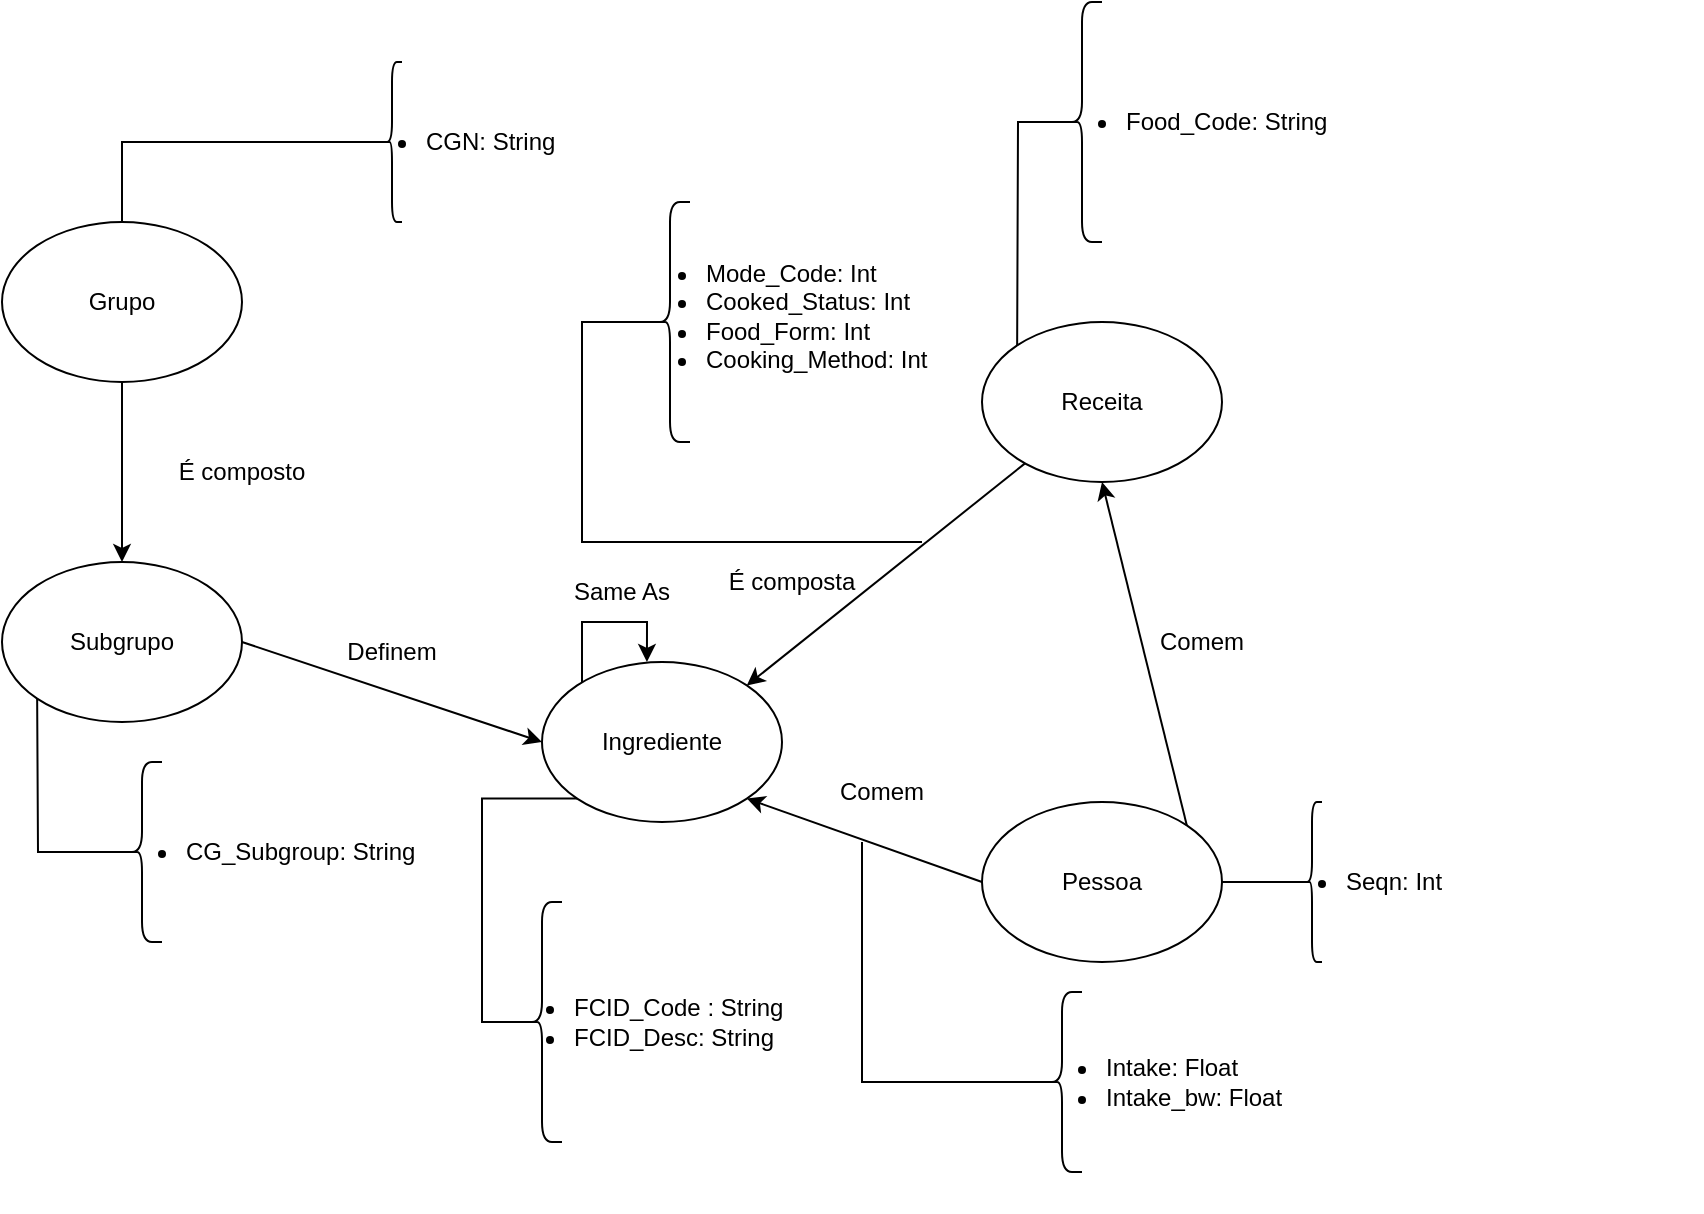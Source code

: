 <mxfile version="21.8.1" type="github">
  <diagram name="Página-1" id="L3vtrpPyamdvoNpXSh7j">
    <mxGraphModel dx="1434" dy="790" grid="1" gridSize="10" guides="1" tooltips="1" connect="1" arrows="1" fold="1" page="1" pageScale="1" pageWidth="827" pageHeight="1169" background="#FFFFFF" math="0" shadow="0">
      <root>
        <mxCell id="0" />
        <mxCell id="1" parent="0" />
        <mxCell id="qqwM5ecI6-oQh79NfHqx-40" style="edgeStyle=orthogonalEdgeStyle;rounded=0;orthogonalLoop=1;jettySize=auto;html=1;exitX=0;exitY=0;exitDx=0;exitDy=0;entryX=0.417;entryY=0;entryDx=0;entryDy=0;entryPerimeter=0;" parent="1" edge="1">
          <mxGeometry relative="1" as="geometry">
            <mxPoint x="392.47" y="330" as="targetPoint" />
            <mxPoint x="360.004" y="341.716" as="sourcePoint" />
            <Array as="points">
              <mxPoint x="360.43" y="310" />
              <mxPoint x="392.43" y="310" />
            </Array>
          </mxGeometry>
        </mxCell>
        <mxCell id="qqwM5ecI6-oQh79NfHqx-1" value="Ingrediente" style="ellipse;whiteSpace=wrap;html=1;" parent="1" vertex="1">
          <mxGeometry x="340" y="330" width="120" height="80" as="geometry" />
        </mxCell>
        <mxCell id="qqwM5ecI6-oQh79NfHqx-2" value="" style="endArrow=classic;html=1;rounded=0;entryX=1;entryY=1;entryDx=0;entryDy=0;exitX=0;exitY=0.5;exitDx=0;exitDy=0;" parent="1" source="qqwM5ecI6-oQh79NfHqx-3" target="qqwM5ecI6-oQh79NfHqx-1" edge="1">
          <mxGeometry width="50" height="50" relative="1" as="geometry">
            <mxPoint x="560" y="440" as="sourcePoint" />
            <mxPoint x="440" y="270" as="targetPoint" />
          </mxGeometry>
        </mxCell>
        <mxCell id="qqwM5ecI6-oQh79NfHqx-3" value="Pessoa" style="ellipse;whiteSpace=wrap;html=1;" parent="1" vertex="1">
          <mxGeometry x="560" y="400" width="120" height="80" as="geometry" />
        </mxCell>
        <mxCell id="qqwM5ecI6-oQh79NfHqx-5" value="Receita" style="ellipse;whiteSpace=wrap;html=1;" parent="1" vertex="1">
          <mxGeometry x="560" y="160" width="120" height="80" as="geometry" />
        </mxCell>
        <mxCell id="qqwM5ecI6-oQh79NfHqx-6" value="" style="endArrow=classic;html=1;rounded=0;entryX=1;entryY=0;entryDx=0;entryDy=0;" parent="1" source="qqwM5ecI6-oQh79NfHqx-5" target="qqwM5ecI6-oQh79NfHqx-1" edge="1">
          <mxGeometry width="50" height="50" relative="1" as="geometry">
            <mxPoint x="390" y="300" as="sourcePoint" />
            <mxPoint x="440" y="250" as="targetPoint" />
          </mxGeometry>
        </mxCell>
        <mxCell id="qqwM5ecI6-oQh79NfHqx-7" value="Grupo" style="ellipse;whiteSpace=wrap;html=1;" parent="1" vertex="1">
          <mxGeometry x="70" y="110" width="120" height="80" as="geometry" />
        </mxCell>
        <mxCell id="qqwM5ecI6-oQh79NfHqx-8" value="" style="endArrow=classic;html=1;rounded=0;exitX=0.5;exitY=1;exitDx=0;exitDy=0;entryX=0.5;entryY=0;entryDx=0;entryDy=0;" parent="1" source="qqwM5ecI6-oQh79NfHqx-7" target="qqwM5ecI6-oQh79NfHqx-9" edge="1">
          <mxGeometry width="50" height="50" relative="1" as="geometry">
            <mxPoint x="390" y="300" as="sourcePoint" />
            <mxPoint x="140" y="280" as="targetPoint" />
          </mxGeometry>
        </mxCell>
        <mxCell id="qqwM5ecI6-oQh79NfHqx-9" value="Subgrupo" style="ellipse;whiteSpace=wrap;html=1;" parent="1" vertex="1">
          <mxGeometry x="70" y="280" width="120" height="80" as="geometry" />
        </mxCell>
        <mxCell id="qqwM5ecI6-oQh79NfHqx-10" value="" style="endArrow=classic;html=1;rounded=0;exitX=1;exitY=0.5;exitDx=0;exitDy=0;entryX=0;entryY=0.5;entryDx=0;entryDy=0;" parent="1" source="qqwM5ecI6-oQh79NfHqx-9" target="qqwM5ecI6-oQh79NfHqx-1" edge="1">
          <mxGeometry width="50" height="50" relative="1" as="geometry">
            <mxPoint x="380" y="300" as="sourcePoint" />
            <mxPoint x="430" y="250" as="targetPoint" />
          </mxGeometry>
        </mxCell>
        <mxCell id="qqwM5ecI6-oQh79NfHqx-11" value="" style="endArrow=classic;html=1;rounded=0;exitX=1;exitY=0;exitDx=0;exitDy=0;entryX=0.5;entryY=1;entryDx=0;entryDy=0;" parent="1" source="qqwM5ecI6-oQh79NfHqx-3" target="qqwM5ecI6-oQh79NfHqx-5" edge="1">
          <mxGeometry width="50" height="50" relative="1" as="geometry">
            <mxPoint x="380" y="300" as="sourcePoint" />
            <mxPoint x="430" y="250" as="targetPoint" />
          </mxGeometry>
        </mxCell>
        <mxCell id="qqwM5ecI6-oQh79NfHqx-12" value="" style="shape=curlyBracket;whiteSpace=wrap;html=1;rounded=1;labelPosition=left;verticalLabelPosition=middle;align=right;verticalAlign=middle;" parent="1" vertex="1">
          <mxGeometry x="260" y="30" width="10" height="80" as="geometry" />
        </mxCell>
        <mxCell id="qqwM5ecI6-oQh79NfHqx-17" value="" style="shape=curlyBracket;whiteSpace=wrap;html=1;rounded=1;labelPosition=left;verticalLabelPosition=middle;align=right;verticalAlign=middle;" parent="1" vertex="1">
          <mxGeometry x="130" y="380" width="20" height="90" as="geometry" />
        </mxCell>
        <mxCell id="6ZdsMNOwNotUYN38wbC4-1" style="rounded=0;orthogonalLoop=1;jettySize=auto;html=1;exitX=0.1;exitY=0.5;exitDx=0;exitDy=0;exitPerimeter=0;strokeColor=default;edgeStyle=orthogonalEdgeStyle;endArrow=none;endFill=0;entryX=0;entryY=1;entryDx=0;entryDy=0;" edge="1" parent="1" source="qqwM5ecI6-oQh79NfHqx-18" target="qqwM5ecI6-oQh79NfHqx-1">
          <mxGeometry relative="1" as="geometry">
            <mxPoint x="310" y="450" as="targetPoint" />
            <Array as="points">
              <mxPoint x="310" y="510" />
              <mxPoint x="310" y="398" />
            </Array>
          </mxGeometry>
        </mxCell>
        <mxCell id="qqwM5ecI6-oQh79NfHqx-18" value="" style="shape=curlyBracket;whiteSpace=wrap;html=1;rounded=1;labelPosition=left;verticalLabelPosition=middle;align=right;verticalAlign=middle;" parent="1" vertex="1">
          <mxGeometry x="330" y="450" width="20" height="120" as="geometry" />
        </mxCell>
        <mxCell id="qqwM5ecI6-oQh79NfHqx-20" value="" style="shape=curlyBracket;whiteSpace=wrap;html=1;rounded=1;labelPosition=left;verticalLabelPosition=middle;align=right;verticalAlign=middle;" parent="1" vertex="1">
          <mxGeometry x="600" width="20" height="120" as="geometry" />
        </mxCell>
        <mxCell id="qqwM5ecI6-oQh79NfHqx-23" value="" style="endArrow=none;html=1;rounded=0;exitX=0;exitY=0;exitDx=0;exitDy=0;entryX=0.1;entryY=0.5;entryDx=0;entryDy=0;entryPerimeter=0;" parent="1" source="qqwM5ecI6-oQh79NfHqx-5" target="qqwM5ecI6-oQh79NfHqx-20" edge="1">
          <mxGeometry width="50" height="50" relative="1" as="geometry">
            <mxPoint x="360" y="320" as="sourcePoint" />
            <mxPoint x="410" y="270" as="targetPoint" />
            <Array as="points">
              <mxPoint x="578" y="60" />
            </Array>
          </mxGeometry>
        </mxCell>
        <mxCell id="qqwM5ecI6-oQh79NfHqx-24" value="" style="endArrow=none;html=1;rounded=0;exitX=0.5;exitY=0;exitDx=0;exitDy=0;entryX=0.1;entryY=0.5;entryDx=0;entryDy=0;entryPerimeter=0;" parent="1" source="qqwM5ecI6-oQh79NfHqx-7" target="qqwM5ecI6-oQh79NfHqx-12" edge="1">
          <mxGeometry width="50" height="50" relative="1" as="geometry">
            <mxPoint x="360" y="320" as="sourcePoint" />
            <mxPoint x="410" y="270" as="targetPoint" />
            <Array as="points">
              <mxPoint x="130" y="70" />
            </Array>
          </mxGeometry>
        </mxCell>
        <mxCell id="qqwM5ecI6-oQh79NfHqx-29" value="" style="endArrow=none;html=1;rounded=0;exitX=0;exitY=1;exitDx=0;exitDy=0;entryX=0.1;entryY=0.5;entryDx=0;entryDy=0;entryPerimeter=0;" parent="1" source="qqwM5ecI6-oQh79NfHqx-9" target="qqwM5ecI6-oQh79NfHqx-17" edge="1">
          <mxGeometry width="50" height="50" relative="1" as="geometry">
            <mxPoint x="360" y="320" as="sourcePoint" />
            <mxPoint x="410" y="270" as="targetPoint" />
            <Array as="points">
              <mxPoint x="88" y="425" />
            </Array>
          </mxGeometry>
        </mxCell>
        <mxCell id="qqwM5ecI6-oQh79NfHqx-33" value="&lt;ul&gt;&lt;li&gt;CGN: String&lt;br&gt;&lt;/li&gt;&lt;/ul&gt;" style="text;strokeColor=none;fillColor=none;html=1;whiteSpace=wrap;verticalAlign=middle;overflow=hidden;" parent="1" vertex="1">
          <mxGeometry x="240" y="30" width="140" height="80" as="geometry" />
        </mxCell>
        <mxCell id="qqwM5ecI6-oQh79NfHqx-34" value="&lt;br&gt;&lt;ul&gt;&lt;li&gt;Mode_Code: Int&lt;/li&gt;&lt;li&gt;Cooked_Status: Int&lt;br&gt;&lt;/li&gt;&lt;li&gt;Food_Form: Int&lt;/li&gt;&lt;li&gt;Cooking_Method: Int&lt;br&gt;&lt;/li&gt;&lt;/ul&gt;" style="text;strokeColor=none;fillColor=none;html=1;whiteSpace=wrap;verticalAlign=middle;overflow=hidden;" parent="1" vertex="1">
          <mxGeometry x="380" y="90" width="220" height="120" as="geometry" />
        </mxCell>
        <mxCell id="qqwM5ecI6-oQh79NfHqx-35" value="&lt;ul&gt;&lt;li&gt;CG_Subgroup: String&lt;br&gt;&lt;/li&gt;&lt;/ul&gt;" style="text;strokeColor=none;fillColor=none;html=1;whiteSpace=wrap;verticalAlign=middle;overflow=hidden;" parent="1" vertex="1">
          <mxGeometry x="120" y="385" width="170" height="80" as="geometry" />
        </mxCell>
        <mxCell id="qqwM5ecI6-oQh79NfHqx-36" value="&lt;ul&gt;&lt;li&gt;FCID_Code : String&lt;br&gt;&lt;/li&gt;&lt;li&gt;FCID_Desc: String&lt;br&gt;&lt;/li&gt;&lt;/ul&gt;" style="text;strokeColor=none;fillColor=none;html=1;whiteSpace=wrap;verticalAlign=middle;overflow=hidden;" parent="1" vertex="1">
          <mxGeometry x="314" y="445" width="200" height="130" as="geometry" />
        </mxCell>
        <mxCell id="qqwM5ecI6-oQh79NfHqx-41" value="Same As" style="text;html=1;strokeColor=none;fillColor=none;align=center;verticalAlign=middle;whiteSpace=wrap;rounded=0;" parent="1" vertex="1">
          <mxGeometry x="350" y="280" width="60" height="30" as="geometry" />
        </mxCell>
        <mxCell id="qqwM5ecI6-oQh79NfHqx-42" value="É composto" style="text;html=1;strokeColor=none;fillColor=none;align=center;verticalAlign=middle;whiteSpace=wrap;rounded=0;" parent="1" vertex="1">
          <mxGeometry x="150" y="220" width="80" height="30" as="geometry" />
        </mxCell>
        <mxCell id="qqwM5ecI6-oQh79NfHqx-43" value="Definem" style="text;html=1;strokeColor=none;fillColor=none;align=center;verticalAlign=middle;whiteSpace=wrap;rounded=0;" parent="1" vertex="1">
          <mxGeometry x="235" y="310" width="60" height="30" as="geometry" />
        </mxCell>
        <mxCell id="qqwM5ecI6-oQh79NfHqx-44" value="Comem" style="text;html=1;strokeColor=none;fillColor=none;align=center;verticalAlign=middle;whiteSpace=wrap;rounded=0;" parent="1" vertex="1">
          <mxGeometry x="480" y="380" width="60" height="30" as="geometry" />
        </mxCell>
        <mxCell id="qqwM5ecI6-oQh79NfHqx-45" value="Comem" style="text;html=1;strokeColor=none;fillColor=none;align=center;verticalAlign=middle;whiteSpace=wrap;rounded=0;" parent="1" vertex="1">
          <mxGeometry x="640" y="305" width="60" height="30" as="geometry" />
        </mxCell>
        <mxCell id="qqwM5ecI6-oQh79NfHqx-46" value="É composta" style="text;html=1;strokeColor=none;fillColor=none;align=center;verticalAlign=middle;whiteSpace=wrap;rounded=0;" parent="1" vertex="1">
          <mxGeometry x="430" y="275" width="70" height="30" as="geometry" />
        </mxCell>
        <mxCell id="qqwM5ecI6-oQh79NfHqx-47" value="" style="endArrow=none;html=1;rounded=0;" parent="1" edge="1">
          <mxGeometry width="50" height="50" relative="1" as="geometry">
            <mxPoint x="400" y="160" as="sourcePoint" />
            <mxPoint x="530" y="270" as="targetPoint" />
            <Array as="points">
              <mxPoint x="360" y="160" />
              <mxPoint x="360" y="270" />
            </Array>
          </mxGeometry>
        </mxCell>
        <mxCell id="qqwM5ecI6-oQh79NfHqx-48" value="" style="shape=curlyBracket;whiteSpace=wrap;html=1;rounded=1;labelPosition=left;verticalLabelPosition=middle;align=right;verticalAlign=middle;" parent="1" vertex="1">
          <mxGeometry x="394" y="100" width="20" height="120" as="geometry" />
        </mxCell>
        <mxCell id="qqwM5ecI6-oQh79NfHqx-49" value="&lt;ul&gt;&lt;li&gt;Food_Code: String&lt;br&gt;&lt;/li&gt;&lt;/ul&gt;" style="text;strokeColor=none;fillColor=none;html=1;whiteSpace=wrap;verticalAlign=middle;overflow=hidden;" parent="1" vertex="1">
          <mxGeometry x="590" width="220" height="120" as="geometry" />
        </mxCell>
        <mxCell id="6ZdsMNOwNotUYN38wbC4-3" style="edgeStyle=orthogonalEdgeStyle;orthogonalLoop=1;jettySize=auto;html=1;exitX=0.1;exitY=0.5;exitDx=0;exitDy=0;exitPerimeter=0;endArrow=none;endFill=0;strokeColor=default;rounded=0;jumpStyle=none;" edge="1" parent="1" source="6ZdsMNOwNotUYN38wbC4-2">
          <mxGeometry relative="1" as="geometry">
            <mxPoint x="574.43" y="541.72" as="sourcePoint" />
            <mxPoint x="500" y="420" as="targetPoint" />
            <Array as="points">
              <mxPoint x="500" y="540" />
              <mxPoint x="500" y="420" />
            </Array>
          </mxGeometry>
        </mxCell>
        <mxCell id="6ZdsMNOwNotUYN38wbC4-2" value="" style="shape=curlyBracket;whiteSpace=wrap;html=1;rounded=1;labelPosition=left;verticalLabelPosition=middle;align=right;verticalAlign=middle;" vertex="1" parent="1">
          <mxGeometry x="590" y="495" width="20" height="90" as="geometry" />
        </mxCell>
        <mxCell id="6ZdsMNOwNotUYN38wbC4-5" value="&lt;ul&gt;&lt;li&gt;Intake: Float&lt;/li&gt;&lt;li&gt;Intake_bw: Float&lt;br&gt;&lt;/li&gt;&lt;/ul&gt;" style="text;strokeColor=none;fillColor=none;html=1;whiteSpace=wrap;verticalAlign=middle;overflow=hidden;" vertex="1" parent="1">
          <mxGeometry x="580" y="475" width="200" height="130" as="geometry" />
        </mxCell>
        <mxCell id="6ZdsMNOwNotUYN38wbC4-7" style="edgeStyle=orthogonalEdgeStyle;rounded=0;orthogonalLoop=1;jettySize=auto;html=1;exitX=0.1;exitY=0.5;exitDx=0;exitDy=0;exitPerimeter=0;entryX=1;entryY=0.5;entryDx=0;entryDy=0;endArrow=none;endFill=0;" edge="1" parent="1" source="6ZdsMNOwNotUYN38wbC4-6" target="qqwM5ecI6-oQh79NfHqx-3">
          <mxGeometry relative="1" as="geometry" />
        </mxCell>
        <mxCell id="6ZdsMNOwNotUYN38wbC4-6" value="" style="shape=curlyBracket;whiteSpace=wrap;html=1;rounded=1;labelPosition=left;verticalLabelPosition=middle;align=right;verticalAlign=middle;" vertex="1" parent="1">
          <mxGeometry x="720" y="400" width="10" height="80" as="geometry" />
        </mxCell>
        <mxCell id="6ZdsMNOwNotUYN38wbC4-8" value="&lt;ul&gt;&lt;li&gt;Seqn: Int&lt;br&gt;&lt;/li&gt;&lt;/ul&gt;" style="text;strokeColor=none;fillColor=none;html=1;whiteSpace=wrap;verticalAlign=middle;overflow=hidden;" vertex="1" parent="1">
          <mxGeometry x="700" y="380" width="220" height="120" as="geometry" />
        </mxCell>
      </root>
    </mxGraphModel>
  </diagram>
</mxfile>
